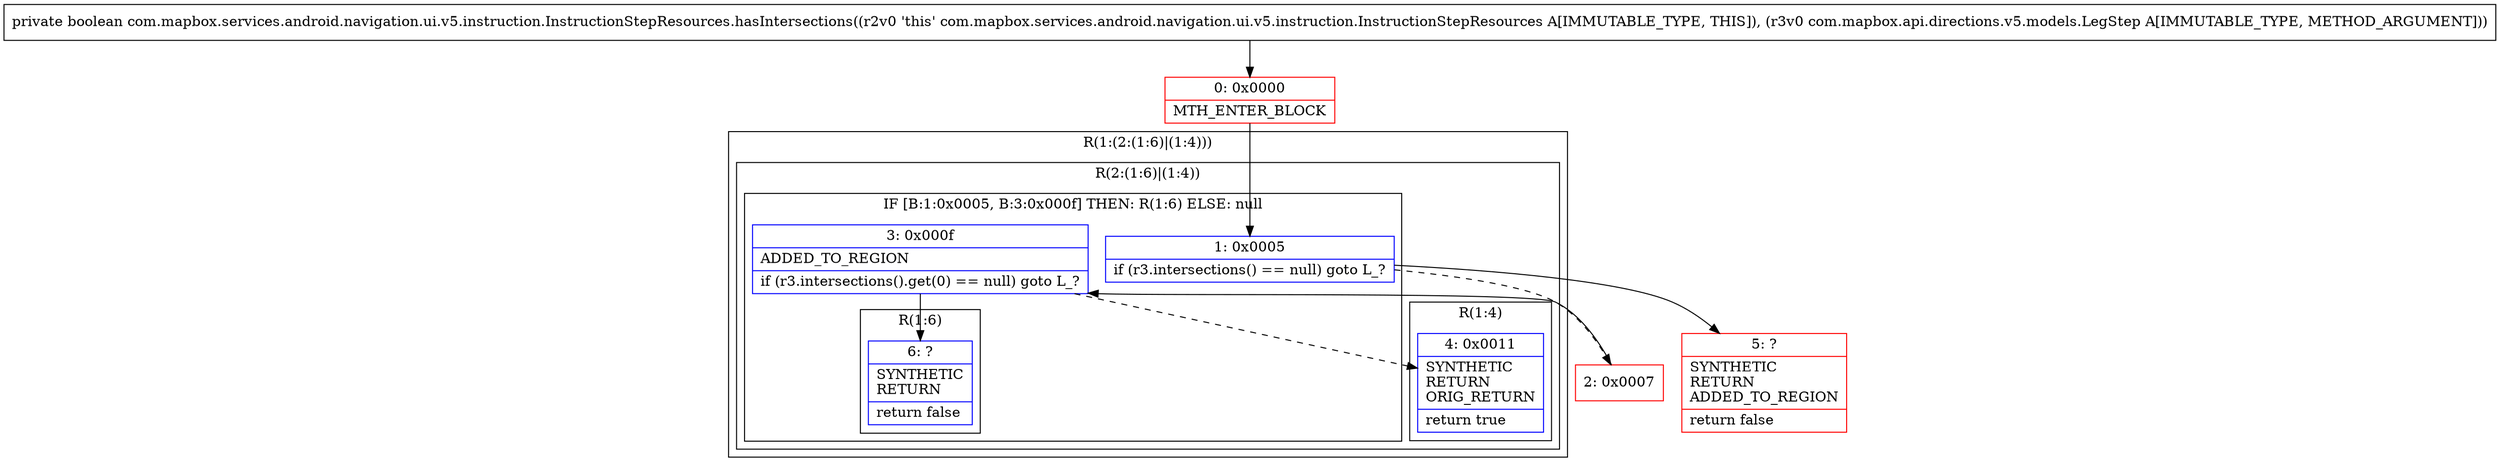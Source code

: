 digraph "CFG forcom.mapbox.services.android.navigation.ui.v5.instruction.InstructionStepResources.hasIntersections(Lcom\/mapbox\/api\/directions\/v5\/models\/LegStep;)Z" {
subgraph cluster_Region_1432299303 {
label = "R(1:(2:(1:6)|(1:4)))";
node [shape=record,color=blue];
subgraph cluster_Region_2102386278 {
label = "R(2:(1:6)|(1:4))";
node [shape=record,color=blue];
subgraph cluster_IfRegion_1932083388 {
label = "IF [B:1:0x0005, B:3:0x000f] THEN: R(1:6) ELSE: null";
node [shape=record,color=blue];
Node_1 [shape=record,label="{1\:\ 0x0005|if (r3.intersections() == null) goto L_?\l}"];
Node_3 [shape=record,label="{3\:\ 0x000f|ADDED_TO_REGION\l|if (r3.intersections().get(0) == null) goto L_?\l}"];
subgraph cluster_Region_1199477365 {
label = "R(1:6)";
node [shape=record,color=blue];
Node_6 [shape=record,label="{6\:\ ?|SYNTHETIC\lRETURN\l|return false\l}"];
}
}
subgraph cluster_Region_1798628258 {
label = "R(1:4)";
node [shape=record,color=blue];
Node_4 [shape=record,label="{4\:\ 0x0011|SYNTHETIC\lRETURN\lORIG_RETURN\l|return true\l}"];
}
}
}
Node_0 [shape=record,color=red,label="{0\:\ 0x0000|MTH_ENTER_BLOCK\l}"];
Node_2 [shape=record,color=red,label="{2\:\ 0x0007}"];
Node_5 [shape=record,color=red,label="{5\:\ ?|SYNTHETIC\lRETURN\lADDED_TO_REGION\l|return false\l}"];
MethodNode[shape=record,label="{private boolean com.mapbox.services.android.navigation.ui.v5.instruction.InstructionStepResources.hasIntersections((r2v0 'this' com.mapbox.services.android.navigation.ui.v5.instruction.InstructionStepResources A[IMMUTABLE_TYPE, THIS]), (r3v0 com.mapbox.api.directions.v5.models.LegStep A[IMMUTABLE_TYPE, METHOD_ARGUMENT])) }"];
MethodNode -> Node_0;
Node_1 -> Node_2[style=dashed];
Node_1 -> Node_5;
Node_3 -> Node_4[style=dashed];
Node_3 -> Node_6;
Node_0 -> Node_1;
Node_2 -> Node_3;
}

